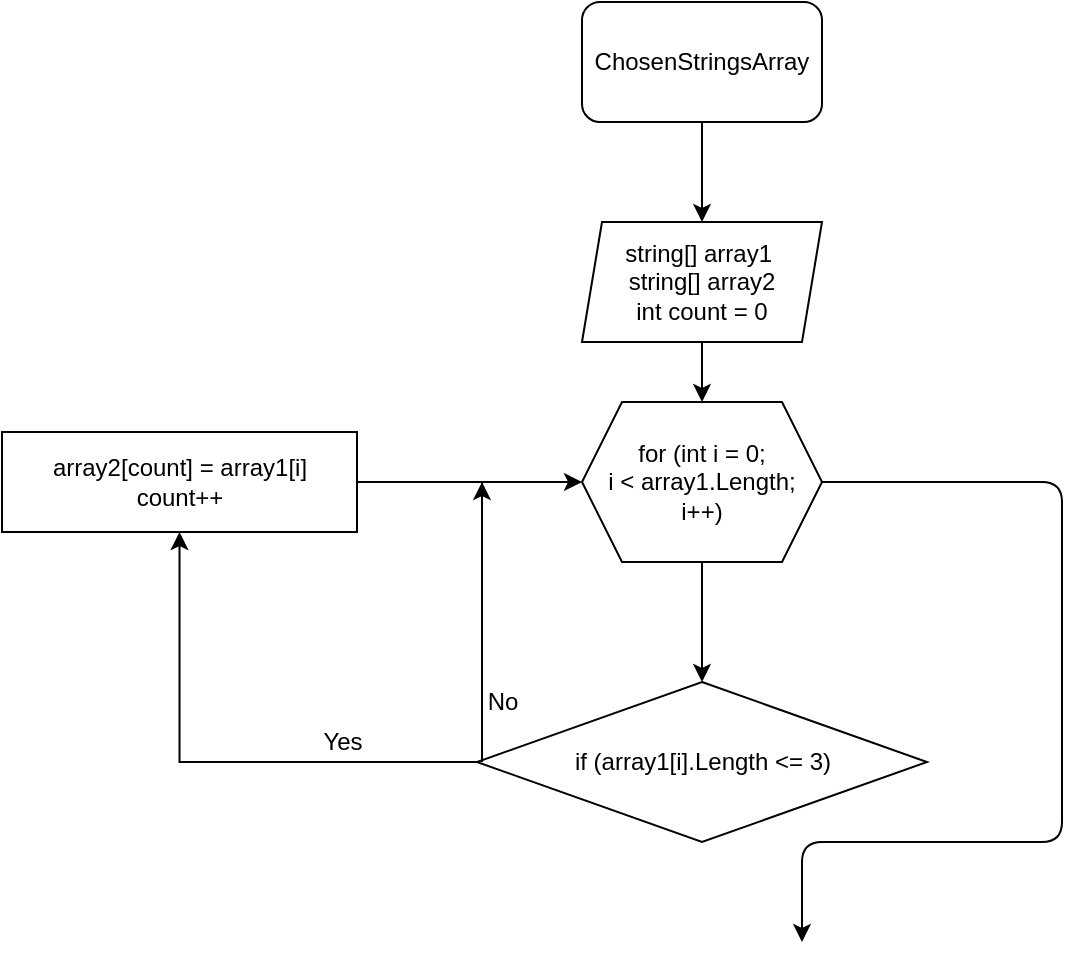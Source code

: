<mxfile>
    <diagram id="6YwQQIW8eCQRHDkm4CSs" name="Page-1">
        <mxGraphModel dx="736" dy="496" grid="1" gridSize="10" guides="1" tooltips="1" connect="1" arrows="1" fold="1" page="1" pageScale="1" pageWidth="827" pageHeight="1169" math="0" shadow="0">
            <root>
                <mxCell id="0"/>
                <mxCell id="1" parent="0"/>
                <mxCell id="DnkCzbvQFBXvj7n7dTfT-9" value="" style="edgeStyle=orthogonalEdgeStyle;rounded=0;orthogonalLoop=1;jettySize=auto;html=1;" parent="1" source="DnkCzbvQFBXvj7n7dTfT-1" target="DnkCzbvQFBXvj7n7dTfT-2" edge="1">
                    <mxGeometry relative="1" as="geometry"/>
                </mxCell>
                <mxCell id="DnkCzbvQFBXvj7n7dTfT-1" value="ChosenStringsArray" style="rounded=1;whiteSpace=wrap;html=1;" parent="1" vertex="1">
                    <mxGeometry x="330" y="10" width="120" height="60" as="geometry"/>
                </mxCell>
                <mxCell id="DnkCzbvQFBXvj7n7dTfT-8" value="" style="edgeStyle=orthogonalEdgeStyle;rounded=0;orthogonalLoop=1;jettySize=auto;html=1;" parent="1" source="DnkCzbvQFBXvj7n7dTfT-2" target="DnkCzbvQFBXvj7n7dTfT-3" edge="1">
                    <mxGeometry relative="1" as="geometry"/>
                </mxCell>
                <mxCell id="DnkCzbvQFBXvj7n7dTfT-2" value="string[] array1&amp;nbsp;&lt;br&gt;string[] array2&lt;br&gt;int count = 0" style="shape=parallelogram;perimeter=parallelogramPerimeter;whiteSpace=wrap;html=1;fixedSize=1;size=10;" parent="1" vertex="1">
                    <mxGeometry x="330" y="120" width="120" height="60" as="geometry"/>
                </mxCell>
                <mxCell id="DnkCzbvQFBXvj7n7dTfT-7" value="" style="edgeStyle=orthogonalEdgeStyle;rounded=0;orthogonalLoop=1;jettySize=auto;html=1;" parent="1" source="DnkCzbvQFBXvj7n7dTfT-3" target="DnkCzbvQFBXvj7n7dTfT-4" edge="1">
                    <mxGeometry relative="1" as="geometry"/>
                </mxCell>
                <mxCell id="2" style="edgeStyle=none;html=1;exitX=1;exitY=0.5;exitDx=0;exitDy=0;" edge="1" parent="1" source="DnkCzbvQFBXvj7n7dTfT-3">
                    <mxGeometry relative="1" as="geometry">
                        <mxPoint x="440" y="480" as="targetPoint"/>
                        <Array as="points">
                            <mxPoint x="570" y="250"/>
                            <mxPoint x="570" y="430"/>
                            <mxPoint x="440" y="430"/>
                        </Array>
                    </mxGeometry>
                </mxCell>
                <mxCell id="DnkCzbvQFBXvj7n7dTfT-3" value="for (int i = 0;&lt;br&gt;i &amp;lt; array1.Length;&lt;br&gt;i++)" style="shape=hexagon;perimeter=hexagonPerimeter2;whiteSpace=wrap;html=1;fixedSize=1;" parent="1" vertex="1">
                    <mxGeometry x="330" y="210" width="120" height="80" as="geometry"/>
                </mxCell>
                <mxCell id="B7fp_Nzf1htRCQnwWERk-2" value="" style="edgeStyle=orthogonalEdgeStyle;rounded=0;orthogonalLoop=1;jettySize=auto;html=1;" parent="1" source="DnkCzbvQFBXvj7n7dTfT-4" target="DnkCzbvQFBXvj7n7dTfT-5" edge="1">
                    <mxGeometry relative="1" as="geometry"/>
                </mxCell>
                <mxCell id="DnkCzbvQFBXvj7n7dTfT-4" value="if (array1[i].Length &amp;lt;= 3)" style="rhombus;whiteSpace=wrap;html=1;" parent="1" vertex="1">
                    <mxGeometry x="277.5" y="350" width="225" height="80" as="geometry"/>
                </mxCell>
                <mxCell id="DnkCzbvQFBXvj7n7dTfT-17" value="" style="edgeStyle=orthogonalEdgeStyle;rounded=0;orthogonalLoop=1;jettySize=auto;html=1;" parent="1" source="DnkCzbvQFBXvj7n7dTfT-5" target="DnkCzbvQFBXvj7n7dTfT-3" edge="1">
                    <mxGeometry relative="1" as="geometry"/>
                </mxCell>
                <mxCell id="DnkCzbvQFBXvj7n7dTfT-5" value="array2[count] = array1[i]&lt;br&gt;count++" style="whiteSpace=wrap;html=1;" parent="1" vertex="1">
                    <mxGeometry x="40" y="225" width="177.5" height="50" as="geometry"/>
                </mxCell>
                <mxCell id="B7fp_Nzf1htRCQnwWERk-4" value="" style="endArrow=classic;html=1;rounded=0;" parent="1" edge="1">
                    <mxGeometry width="50" height="50" relative="1" as="geometry">
                        <mxPoint x="280" y="250" as="sourcePoint"/>
                        <mxPoint x="280" y="250" as="targetPoint"/>
                        <Array as="points">
                            <mxPoint x="280" y="390"/>
                        </Array>
                    </mxGeometry>
                </mxCell>
                <mxCell id="B7fp_Nzf1htRCQnwWERk-6" value="Yes" style="text;html=1;align=center;verticalAlign=middle;resizable=0;points=[];autosize=1;strokeColor=none;fillColor=none;" parent="1" vertex="1">
                    <mxGeometry x="190" y="370" width="40" height="20" as="geometry"/>
                </mxCell>
                <mxCell id="B7fp_Nzf1htRCQnwWERk-10" value="No" style="text;html=1;align=center;verticalAlign=middle;resizable=0;points=[];autosize=1;strokeColor=none;fillColor=none;" parent="1" vertex="1">
                    <mxGeometry x="275" y="350" width="30" height="20" as="geometry"/>
                </mxCell>
            </root>
        </mxGraphModel>
    </diagram>
</mxfile>